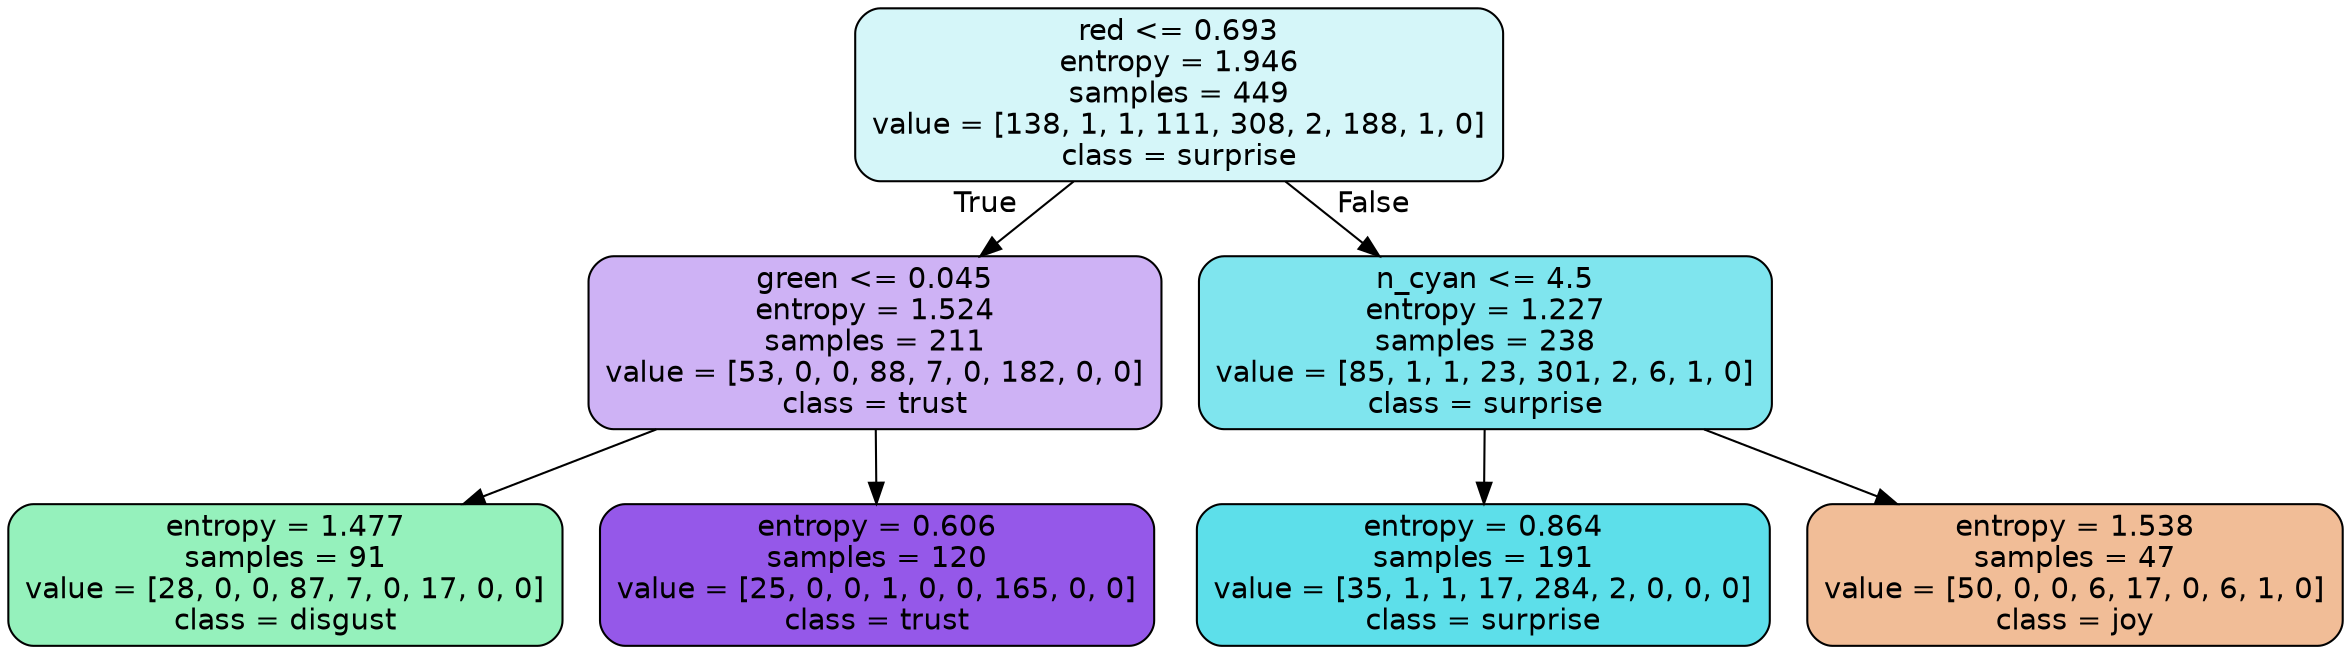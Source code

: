digraph Tree {
node [shape=box, style="filled, rounded", color="black", fontname=helvetica] ;
edge [fontname=helvetica] ;
0 [label="red <= 0.693\nentropy = 1.946\nsamples = 449\nvalue = [138, 1, 1, 111, 308, 2, 188, 1, 0]\nclass = surprise", fillcolor="#39d7e536"] ;
1 [label="green <= 0.045\nentropy = 1.524\nsamples = 211\nvalue = [53, 0, 0, 88, 7, 0, 182, 0, 0]\nclass = trust", fillcolor="#8139e563"] ;
0 -> 1 [labeldistance=2.5, labelangle=45, headlabel="True"] ;
2 [label="entropy = 1.477\nsamples = 91\nvalue = [28, 0, 0, 87, 7, 0, 17, 0, 0]\nclass = disgust", fillcolor="#39e58188"] ;
1 -> 2 ;
3 [label="entropy = 0.606\nsamples = 120\nvalue = [25, 0, 0, 1, 0, 0, 165, 0, 0]\nclass = trust", fillcolor="#8139e5d7"] ;
1 -> 3 ;
4 [label="n_cyan <= 4.5\nentropy = 1.227\nsamples = 238\nvalue = [85, 1, 1, 23, 301, 2, 6, 1, 0]\nclass = surprise", fillcolor="#39d7e5a4"] ;
0 -> 4 [labeldistance=2.5, labelangle=-45, headlabel="False"] ;
5 [label="entropy = 0.864\nsamples = 191\nvalue = [35, 1, 1, 17, 284, 2, 0, 0, 0]\nclass = surprise", fillcolor="#39d7e5d0"] ;
4 -> 5 ;
6 [label="entropy = 1.538\nsamples = 47\nvalue = [50, 0, 0, 6, 17, 0, 6, 1, 0]\nclass = joy", fillcolor="#e5813986"] ;
4 -> 6 ;
}